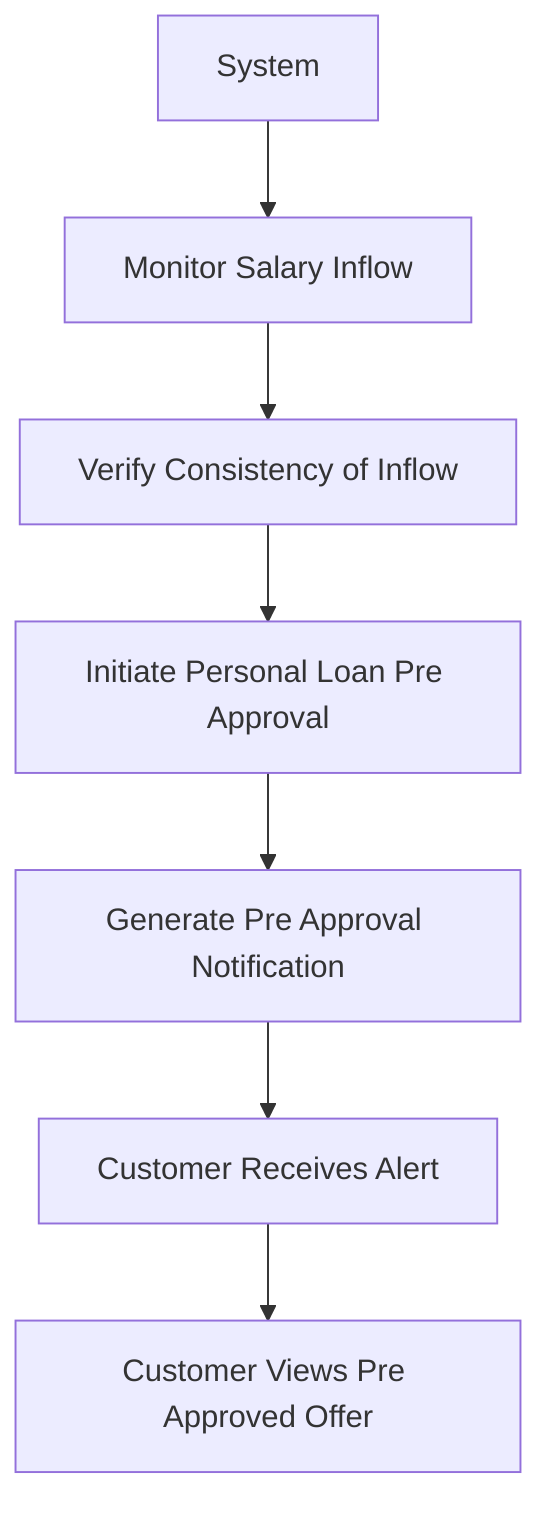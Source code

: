 flowchart TD
A[System] --> B[Monitor Salary Inflow]
B --> C[Verify Consistency of Inflow]
C --> D[Initiate Personal Loan Pre Approval]
D --> E[Generate Pre Approval Notification]
E --> F[Customer Receives Alert]
F --> G[Customer Views Pre Approved Offer]